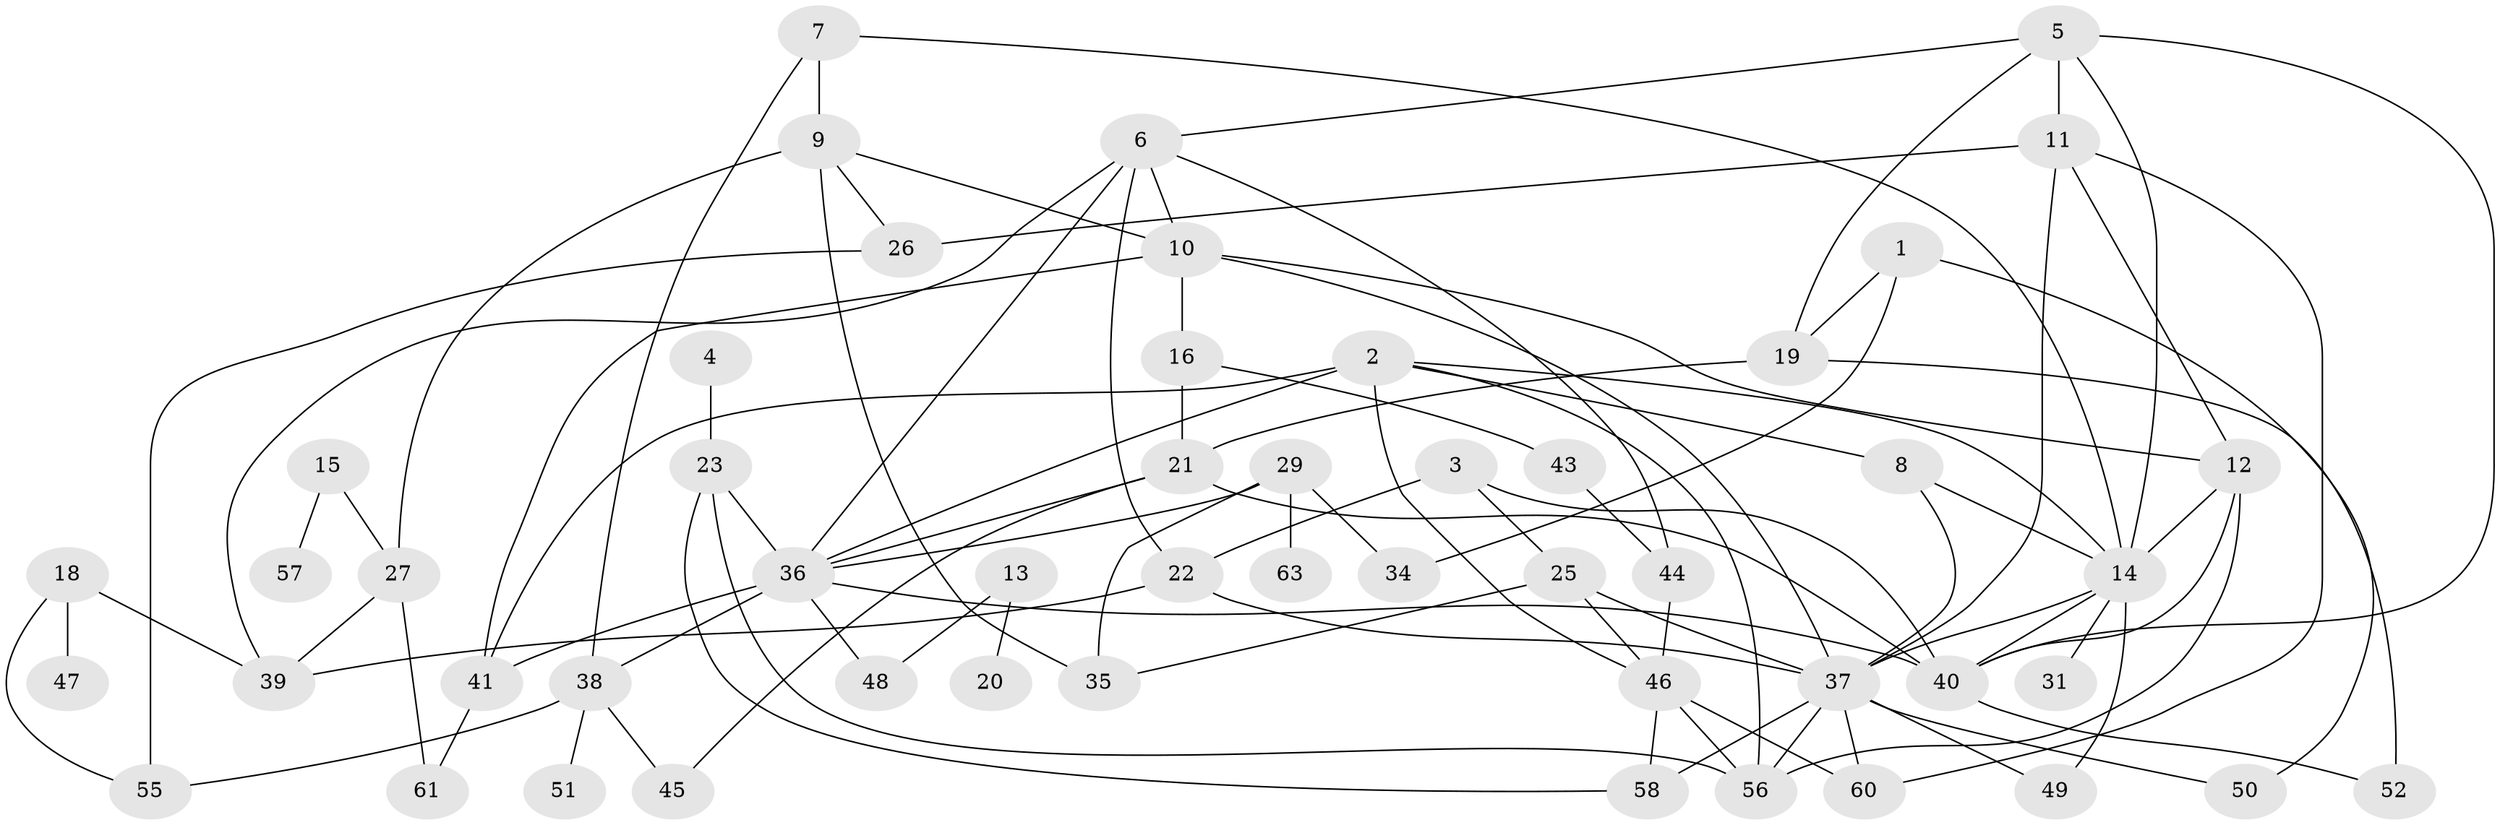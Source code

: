 // original degree distribution, {1: 0.136, 5: 0.064, 2: 0.272, 3: 0.24, 4: 0.16, 7: 0.008, 0: 0.088, 6: 0.024, 8: 0.008}
// Generated by graph-tools (version 1.1) at 2025/33/03/09/25 02:33:29]
// undirected, 52 vertices, 95 edges
graph export_dot {
graph [start="1"]
  node [color=gray90,style=filled];
  1;
  2;
  3;
  4;
  5;
  6;
  7;
  8;
  9;
  10;
  11;
  12;
  13;
  14;
  15;
  16;
  18;
  19;
  20;
  21;
  22;
  23;
  25;
  26;
  27;
  29;
  31;
  34;
  35;
  36;
  37;
  38;
  39;
  40;
  41;
  43;
  44;
  45;
  46;
  47;
  48;
  49;
  50;
  51;
  52;
  55;
  56;
  57;
  58;
  60;
  61;
  63;
  1 -- 19 [weight=1.0];
  1 -- 34 [weight=2.0];
  1 -- 50 [weight=1.0];
  2 -- 8 [weight=1.0];
  2 -- 14 [weight=1.0];
  2 -- 36 [weight=1.0];
  2 -- 41 [weight=2.0];
  2 -- 46 [weight=1.0];
  2 -- 56 [weight=1.0];
  3 -- 22 [weight=1.0];
  3 -- 25 [weight=1.0];
  3 -- 40 [weight=2.0];
  4 -- 23 [weight=1.0];
  5 -- 6 [weight=1.0];
  5 -- 11 [weight=5.0];
  5 -- 14 [weight=1.0];
  5 -- 19 [weight=1.0];
  5 -- 40 [weight=1.0];
  6 -- 10 [weight=1.0];
  6 -- 22 [weight=1.0];
  6 -- 36 [weight=1.0];
  6 -- 39 [weight=1.0];
  6 -- 44 [weight=1.0];
  7 -- 9 [weight=1.0];
  7 -- 14 [weight=1.0];
  7 -- 38 [weight=1.0];
  8 -- 14 [weight=1.0];
  8 -- 37 [weight=1.0];
  9 -- 10 [weight=1.0];
  9 -- 26 [weight=1.0];
  9 -- 27 [weight=1.0];
  9 -- 35 [weight=2.0];
  10 -- 12 [weight=1.0];
  10 -- 16 [weight=1.0];
  10 -- 37 [weight=1.0];
  10 -- 41 [weight=1.0];
  11 -- 12 [weight=1.0];
  11 -- 26 [weight=1.0];
  11 -- 37 [weight=1.0];
  11 -- 60 [weight=1.0];
  12 -- 14 [weight=1.0];
  12 -- 40 [weight=1.0];
  12 -- 56 [weight=1.0];
  13 -- 20 [weight=1.0];
  13 -- 48 [weight=1.0];
  14 -- 31 [weight=1.0];
  14 -- 37 [weight=1.0];
  14 -- 40 [weight=1.0];
  14 -- 49 [weight=1.0];
  15 -- 27 [weight=1.0];
  15 -- 57 [weight=1.0];
  16 -- 21 [weight=1.0];
  16 -- 43 [weight=1.0];
  18 -- 39 [weight=1.0];
  18 -- 47 [weight=1.0];
  18 -- 55 [weight=1.0];
  19 -- 21 [weight=1.0];
  19 -- 52 [weight=1.0];
  21 -- 36 [weight=1.0];
  21 -- 40 [weight=1.0];
  21 -- 45 [weight=1.0];
  22 -- 37 [weight=1.0];
  22 -- 39 [weight=1.0];
  23 -- 36 [weight=1.0];
  23 -- 56 [weight=1.0];
  23 -- 58 [weight=1.0];
  25 -- 35 [weight=1.0];
  25 -- 37 [weight=2.0];
  25 -- 46 [weight=1.0];
  26 -- 55 [weight=1.0];
  27 -- 39 [weight=1.0];
  27 -- 61 [weight=1.0];
  29 -- 34 [weight=1.0];
  29 -- 35 [weight=1.0];
  29 -- 36 [weight=2.0];
  29 -- 63 [weight=1.0];
  36 -- 38 [weight=1.0];
  36 -- 40 [weight=3.0];
  36 -- 41 [weight=1.0];
  36 -- 48 [weight=1.0];
  37 -- 49 [weight=1.0];
  37 -- 50 [weight=1.0];
  37 -- 56 [weight=1.0];
  37 -- 58 [weight=1.0];
  37 -- 60 [weight=1.0];
  38 -- 45 [weight=1.0];
  38 -- 51 [weight=1.0];
  38 -- 55 [weight=1.0];
  40 -- 52 [weight=1.0];
  41 -- 61 [weight=1.0];
  43 -- 44 [weight=1.0];
  44 -- 46 [weight=1.0];
  46 -- 56 [weight=1.0];
  46 -- 58 [weight=1.0];
  46 -- 60 [weight=1.0];
}
